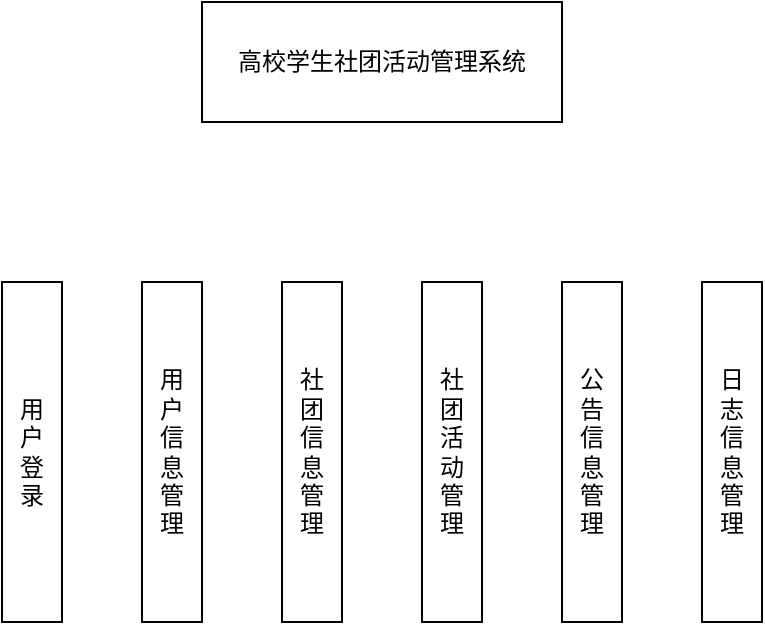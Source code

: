 <mxfile version="27.1.4">
  <diagram name="第 1 页" id="64g_JxvsSnHqErx53Wv3">
    <mxGraphModel dx="719" dy="394" grid="1" gridSize="10" guides="1" tooltips="1" connect="1" arrows="1" fold="1" page="1" pageScale="1" pageWidth="827" pageHeight="1169" math="0" shadow="0">
      <root>
        <mxCell id="0" />
        <mxCell id="1" parent="0" />
        <mxCell id="SAS33Rb4r9g4yxow2wDs-1" value="高校学生社团活动管理系统" style="rounded=0;whiteSpace=wrap;html=1;" vertex="1" parent="1">
          <mxGeometry x="310" y="100" width="180" height="60" as="geometry" />
        </mxCell>
        <mxCell id="SAS33Rb4r9g4yxow2wDs-2" value="用&lt;div&gt;户&lt;/div&gt;&lt;div&gt;登&lt;/div&gt;&lt;div&gt;录&lt;/div&gt;" style="rounded=0;whiteSpace=wrap;html=1;" vertex="1" parent="1">
          <mxGeometry x="210" y="240" width="30" height="170" as="geometry" />
        </mxCell>
        <mxCell id="SAS33Rb4r9g4yxow2wDs-4" value="用&lt;div&gt;户&lt;/div&gt;&lt;div&gt;信&lt;/div&gt;&lt;div&gt;息&lt;/div&gt;&lt;div&gt;管&lt;/div&gt;&lt;div&gt;理&lt;/div&gt;" style="rounded=0;whiteSpace=wrap;html=1;" vertex="1" parent="1">
          <mxGeometry x="280" y="240" width="30" height="170" as="geometry" />
        </mxCell>
        <mxCell id="SAS33Rb4r9g4yxow2wDs-5" value="&lt;span style=&quot;background-color: transparent;&quot;&gt;社&lt;/span&gt;&lt;div&gt;&lt;span style=&quot;background-color: transparent;&quot;&gt;团&lt;/span&gt;&lt;/div&gt;&lt;div&gt;&lt;span style=&quot;background-color: transparent;&quot;&gt;信&lt;/span&gt;&lt;div&gt;息&lt;/div&gt;&lt;div&gt;管&lt;/div&gt;&lt;div&gt;理&lt;/div&gt;&lt;/div&gt;" style="rounded=0;whiteSpace=wrap;html=1;" vertex="1" parent="1">
          <mxGeometry x="350" y="240" width="30" height="170" as="geometry" />
        </mxCell>
        <mxCell id="SAS33Rb4r9g4yxow2wDs-6" value="&lt;span style=&quot;background-color: transparent;&quot;&gt;社&lt;/span&gt;&lt;div&gt;&lt;span style=&quot;background-color: transparent;&quot;&gt;团&lt;/span&gt;&lt;/div&gt;&lt;div&gt;活&lt;/div&gt;&lt;div&gt;动&lt;br&gt;&lt;div&gt;管&lt;/div&gt;&lt;div&gt;理&lt;/div&gt;&lt;/div&gt;" style="rounded=0;whiteSpace=wrap;html=1;" vertex="1" parent="1">
          <mxGeometry x="420" y="240" width="30" height="170" as="geometry" />
        </mxCell>
        <mxCell id="SAS33Rb4r9g4yxow2wDs-8" value="&lt;span style=&quot;background-color: transparent;&quot;&gt;公&lt;/span&gt;&lt;div&gt;&lt;span style=&quot;background-color: transparent;&quot;&gt;告&lt;/span&gt;&lt;/div&gt;&lt;div&gt;&lt;span style=&quot;background-color: transparent;&quot;&gt;信&lt;/span&gt;&lt;div&gt;&lt;div&gt;息&lt;/div&gt;&lt;div&gt;管&lt;/div&gt;&lt;div&gt;理&lt;/div&gt;&lt;/div&gt;&lt;/div&gt;" style="rounded=0;whiteSpace=wrap;html=1;" vertex="1" parent="1">
          <mxGeometry x="490" y="240" width="30" height="170" as="geometry" />
        </mxCell>
        <mxCell id="SAS33Rb4r9g4yxow2wDs-9" value="&lt;span style=&quot;background-color: transparent;&quot;&gt;日&lt;/span&gt;&lt;div&gt;&lt;span style=&quot;background-color: transparent;&quot;&gt;志&lt;/span&gt;&lt;/div&gt;&lt;div&gt;&lt;span style=&quot;background-color: transparent;&quot;&gt;信&lt;/span&gt;&lt;div&gt;&lt;div&gt;&lt;div&gt;息&lt;/div&gt;&lt;div&gt;管&lt;/div&gt;&lt;div&gt;理&lt;/div&gt;&lt;/div&gt;&lt;/div&gt;&lt;/div&gt;" style="rounded=0;whiteSpace=wrap;html=1;" vertex="1" parent="1">
          <mxGeometry x="560" y="240" width="30" height="170" as="geometry" />
        </mxCell>
      </root>
    </mxGraphModel>
  </diagram>
</mxfile>
